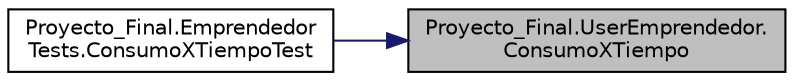 digraph "Proyecto_Final.UserEmprendedor.ConsumoXTiempo"
{
 // INTERACTIVE_SVG=YES
 // LATEX_PDF_SIZE
  edge [fontname="Helvetica",fontsize="10",labelfontname="Helvetica",labelfontsize="10"];
  node [fontname="Helvetica",fontsize="10",shape=record];
  rankdir="RL";
  Node1 [label="Proyecto_Final.UserEmprendedor.\lConsumoXTiempo",height=0.2,width=0.4,color="black", fillcolor="grey75", style="filled", fontcolor="black",tooltip="Como emprendedor, quiero saber cuántos materiales o residuos consumí en un período de tiempo,..."];
  Node1 -> Node2 [dir="back",color="midnightblue",fontsize="10",style="solid",fontname="Helvetica"];
  Node2 [label="Proyecto_Final.Emprendedor\lTests.ConsumoXTiempoTest",height=0.2,width=0.4,color="black", fillcolor="white", style="filled",URL="$classProyecto__Final_1_1EmprendedorTests.html#a638495d33a616786f759c5f0e534a965",tooltip="Prueba que se muestran correctamente las ofertas consumidas."];
}

